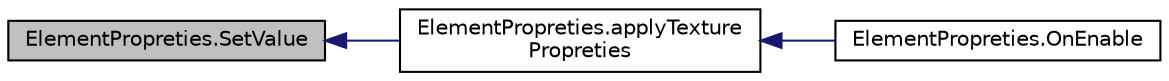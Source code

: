digraph "ElementPropreties.SetValue"
{
  edge [fontname="Helvetica",fontsize="10",labelfontname="Helvetica",labelfontsize="10"];
  node [fontname="Helvetica",fontsize="10",shape=record];
  rankdir="LR";
  Node17 [label="ElementPropreties.SetValue",height=0.2,width=0.4,color="black", fillcolor="grey75", style="filled", fontcolor="black"];
  Node17 -> Node18 [dir="back",color="midnightblue",fontsize="10",style="solid",fontname="Helvetica"];
  Node18 [label="ElementPropreties.applyTexture\lPropreties",height=0.2,width=0.4,color="black", fillcolor="white", style="filled",URL="$class_element_propreties.html#a8d34b8dffb43f2e46a13d9bca33c0e5d",tooltip="Applies a texture according to the Active Tab "];
  Node18 -> Node19 [dir="back",color="midnightblue",fontsize="10",style="solid",fontname="Helvetica"];
  Node19 [label="ElementPropreties.OnEnable",height=0.2,width=0.4,color="black", fillcolor="white", style="filled",URL="$class_element_propreties.html#a1cea602e8d38db305bd4a30b7cea1305"];
}

